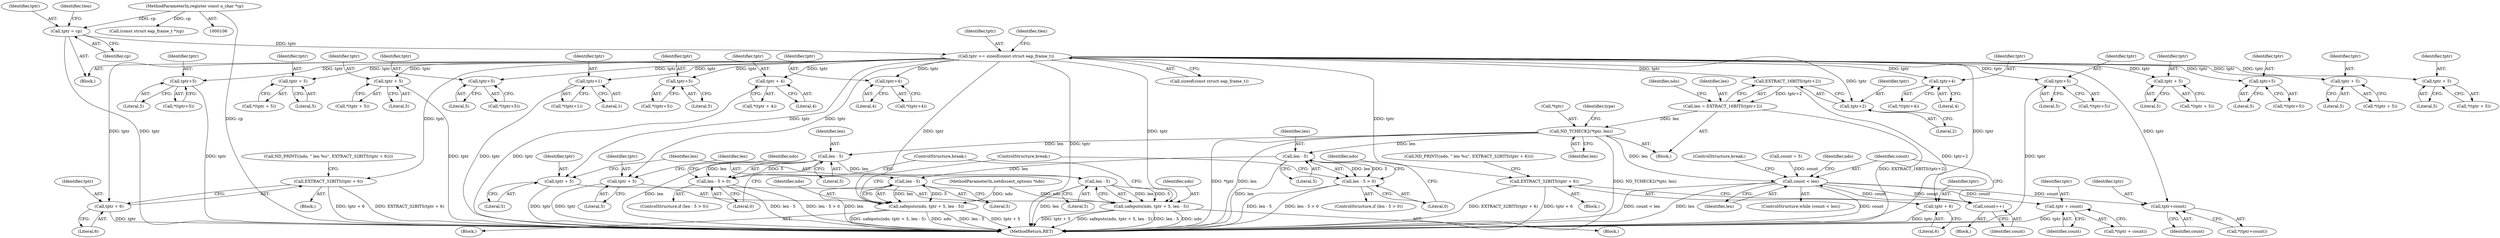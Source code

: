 digraph "1_tcpdump_985122081165753c7442bd7824c473eb9ff56308@API" {
"1000191" [label="(Call,tptr += sizeof(const struct eap_frame_t))"];
"1000121" [label="(Call,tptr = cp)"];
"1000108" [label="(MethodParameterIn,register const u_char *cp)"];
"1000211" [label="(Call,EXTRACT_16BITS(tptr+2))"];
"1000209" [label="(Call,len = EXTRACT_16BITS(tptr+2))"];
"1000233" [label="(Call,ND_TCHECK2(*tptr, len))"];
"1000271" [label="(Call,len - 5)"];
"1000270" [label="(Call,len - 5 > 0)"];
"1000285" [label="(Call,len - 5)"];
"1000280" [label="(Call,safeputs(ndo, tptr + 5, len - 5))"];
"1000292" [label="(Call,len - 5)"];
"1000291" [label="(Call,len - 5 > 0)"];
"1000306" [label="(Call,len - 5)"];
"1000301" [label="(Call,safeputs(ndo, tptr + 5, len - 5))"];
"1000315" [label="(Call,count < len)"];
"1000329" [label="(Call,tptr+count)"];
"1000333" [label="(Call,tptr + count)"];
"1000336" [label="(Call,count++)"];
"1000212" [label="(Call,tptr+2)"];
"1000229" [label="(Call,tptr+1)"];
"1000245" [label="(Call,tptr+4)"];
"1000258" [label="(Call,tptr+4)"];
"1000262" [label="(Call,tptr + 4)"];
"1000282" [label="(Call,tptr + 5)"];
"1000303" [label="(Call,tptr + 5)"];
"1000347" [label="(Call,tptr + 5)"];
"1000361" [label="(Call,tptr+5)"];
"1000365" [label="(Call,tptr + 5)"];
"1000371" [label="(Call,tptr+5)"];
"1000380" [label="(Call,EXTRACT_32BITS(tptr + 6))"];
"1000381" [label="(Call,tptr + 6)"];
"1000393" [label="(Call,tptr + 5)"];
"1000406" [label="(Call,tptr+5)"];
"1000410" [label="(Call,tptr + 5)"];
"1000416" [label="(Call,tptr+5)"];
"1000425" [label="(Call,EXTRACT_32BITS(tptr + 6))"];
"1000426" [label="(Call,tptr + 6)"];
"1000442" [label="(Call,tptr+5)"];
"1000446" [label="(Call,tptr + 5)"];
"1000203" [label="(Block,)"];
"1000468" [label="(MethodReturn,RET)"];
"1000246" [label="(Identifier,tptr)"];
"1000292" [label="(Call,len - 5)"];
"1000296" [label="(Block,)"];
"1000412" [label="(Literal,5)"];
"1000415" [label="(Call,*(tptr+5))"];
"1000332" [label="(Call,*(tptr + count))"];
"1000257" [label="(Call,*(tptr+4))"];
"1000334" [label="(Identifier,tptr)"];
"1000331" [label="(Identifier,count)"];
"1000262" [label="(Call,tptr + 4)"];
"1000192" [label="(Identifier,tptr)"];
"1000375" [label="(Call,ND_PRINT((ndo, \" len %u\", EXTRACT_32BITS(tptr + 6))))"];
"1000213" [label="(Identifier,tptr)"];
"1000417" [label="(Identifier,tptr)"];
"1000409" [label="(Call,*(tptr + 5))"];
"1000367" [label="(Literal,5)"];
"1000280" [label="(Call,safeputs(ndo, tptr + 5, len - 5))"];
"1000309" [label="(ControlStructure,break;)"];
"1000360" [label="(Call,*(tptr+5))"];
"1000363" [label="(Literal,5)"];
"1000129" [label="(Call,(const struct eap_frame_t *)cp)"];
"1000366" [label="(Identifier,tptr)"];
"1000282" [label="(Call,tptr + 5)"];
"1000392" [label="(Call,*(tptr + 5))"];
"1000245" [label="(Call,tptr+4)"];
"1000263" [label="(Identifier,tptr)"];
"1000446" [label="(Call,tptr + 5)"];
"1000271" [label="(Call,len - 5)"];
"1000349" [label="(Literal,5)"];
"1000122" [label="(Identifier,tptr)"];
"1000269" [label="(ControlStructure,if (len - 5 > 0))"];
"1000295" [label="(Literal,0)"];
"1000196" [label="(Identifier,tlen)"];
"1000284" [label="(Literal,5)"];
"1000335" [label="(Identifier,count)"];
"1000291" [label="(Call,len - 5 > 0)"];
"1000108" [label="(MethodParameterIn,register const u_char *cp)"];
"1000373" [label="(Literal,5)"];
"1000382" [label="(Identifier,tptr)"];
"1000362" [label="(Identifier,tptr)"];
"1000260" [label="(Literal,4)"];
"1000287" [label="(Literal,5)"];
"1000244" [label="(Call,*(tptr+4))"];
"1000305" [label="(Literal,5)"];
"1000395" [label="(Literal,5)"];
"1000125" [label="(Identifier,tlen)"];
"1000447" [label="(Identifier,tptr)"];
"1000273" [label="(Literal,5)"];
"1000336" [label="(Call,count++)"];
"1000230" [label="(Identifier,tptr)"];
"1000346" [label="(Call,*(tptr + 5))"];
"1000307" [label="(Identifier,len)"];
"1000110" [label="(Block,)"];
"1000217" [label="(Identifier,ndo)"];
"1000303" [label="(Call,tptr + 5)"];
"1000371" [label="(Call,tptr+5)"];
"1000299" [label="(Identifier,ndo)"];
"1000302" [label="(Identifier,ndo)"];
"1000290" [label="(ControlStructure,if (len - 5 > 0))"];
"1000236" [label="(Identifier,len)"];
"1000286" [label="(Identifier,len)"];
"1000443" [label="(Identifier,tptr)"];
"1000423" [label="(Block,)"];
"1000408" [label="(Literal,5)"];
"1000372" [label="(Identifier,tptr)"];
"1000270" [label="(Call,len - 5 > 0)"];
"1000418" [label="(Literal,5)"];
"1000191" [label="(Call,tptr += sizeof(const struct eap_frame_t))"];
"1000239" [label="(Identifier,type)"];
"1000210" [label="(Identifier,len)"];
"1000123" [label="(Identifier,cp)"];
"1000328" [label="(Call,*(tptr+count))"];
"1000316" [label="(Identifier,count)"];
"1000427" [label="(Identifier,tptr)"];
"1000383" [label="(Literal,6)"];
"1000347" [label="(Call,tptr + 5)"];
"1000285" [label="(Call,len - 5)"];
"1000229" [label="(Call,tptr+1)"];
"1000410" [label="(Call,tptr + 5)"];
"1000301" [label="(Call,safeputs(ndo, tptr + 5, len - 5))"];
"1000315" [label="(Call,count < len)"];
"1000231" [label="(Literal,1)"];
"1000234" [label="(Call,*tptr)"];
"1000333" [label="(Call,tptr + count)"];
"1000380" [label="(Call,EXTRACT_32BITS(tptr + 6))"];
"1000381" [label="(Call,tptr + 6)"];
"1000211" [label="(Call,EXTRACT_16BITS(tptr+2))"];
"1000306" [label="(Call,len - 5)"];
"1000426" [label="(Call,tptr + 6)"];
"1000209" [label="(Call,len = EXTRACT_16BITS(tptr+2))"];
"1000394" [label="(Identifier,tptr)"];
"1000317" [label="(Identifier,len)"];
"1000259" [label="(Identifier,tptr)"];
"1000321" [label="(Identifier,ndo)"];
"1000121" [label="(Call,tptr = cp)"];
"1000330" [label="(Identifier,tptr)"];
"1000428" [label="(Literal,6)"];
"1000365" [label="(Call,tptr + 5)"];
"1000378" [label="(Block,)"];
"1000275" [label="(Block,)"];
"1000329" [label="(Call,tptr+count)"];
"1000193" [label="(Call,sizeof(const struct eap_frame_t))"];
"1000405" [label="(Call,*(tptr+5))"];
"1000283" [label="(Identifier,tptr)"];
"1000264" [label="(Literal,4)"];
"1000348" [label="(Identifier,tptr)"];
"1000258" [label="(Call,tptr+4)"];
"1000278" [label="(Identifier,ndo)"];
"1000361" [label="(Call,tptr+5)"];
"1000233" [label="(Call,ND_TCHECK2(*tptr, len))"];
"1000318" [label="(Block,)"];
"1000444" [label="(Literal,5)"];
"1000314" [label="(ControlStructure,while (count < len))"];
"1000411" [label="(Identifier,tptr)"];
"1000448" [label="(Literal,5)"];
"1000416" [label="(Call,tptr+5)"];
"1000441" [label="(Call,*(tptr+5))"];
"1000406" [label="(Call,tptr+5)"];
"1000338" [label="(ControlStructure,break;)"];
"1000274" [label="(Literal,0)"];
"1000294" [label="(Literal,5)"];
"1000337" [label="(Identifier,count)"];
"1000293" [label="(Identifier,len)"];
"1000288" [label="(ControlStructure,break;)"];
"1000228" [label="(Call,*(tptr+1))"];
"1000212" [label="(Call,tptr+2)"];
"1000308" [label="(Literal,5)"];
"1000107" [label="(MethodParameterIn,netdissect_options *ndo)"];
"1000364" [label="(Call,*(tptr + 5))"];
"1000407" [label="(Identifier,tptr)"];
"1000304" [label="(Identifier,tptr)"];
"1000261" [label="(Call,*(tptr + 4))"];
"1000272" [label="(Identifier,len)"];
"1000445" [label="(Call,*(tptr + 5))"];
"1000442" [label="(Call,tptr+5)"];
"1000425" [label="(Call,EXTRACT_32BITS(tptr + 6))"];
"1000393" [label="(Call,tptr + 5)"];
"1000247" [label="(Literal,4)"];
"1000214" [label="(Literal,2)"];
"1000420" [label="(Call,ND_PRINT((ndo, \" len %u\", EXTRACT_32BITS(tptr + 6))))"];
"1000311" [label="(Call,count = 5)"];
"1000370" [label="(Call,*(tptr+5))"];
"1000281" [label="(Identifier,ndo)"];
"1000191" -> "1000110"  [label="AST: "];
"1000191" -> "1000193"  [label="CFG: "];
"1000192" -> "1000191"  [label="AST: "];
"1000193" -> "1000191"  [label="AST: "];
"1000196" -> "1000191"  [label="CFG: "];
"1000191" -> "1000468"  [label="DDG: tptr"];
"1000121" -> "1000191"  [label="DDG: tptr"];
"1000191" -> "1000211"  [label="DDG: tptr"];
"1000191" -> "1000212"  [label="DDG: tptr"];
"1000191" -> "1000229"  [label="DDG: tptr"];
"1000191" -> "1000245"  [label="DDG: tptr"];
"1000191" -> "1000258"  [label="DDG: tptr"];
"1000191" -> "1000262"  [label="DDG: tptr"];
"1000191" -> "1000280"  [label="DDG: tptr"];
"1000191" -> "1000282"  [label="DDG: tptr"];
"1000191" -> "1000301"  [label="DDG: tptr"];
"1000191" -> "1000303"  [label="DDG: tptr"];
"1000191" -> "1000329"  [label="DDG: tptr"];
"1000191" -> "1000347"  [label="DDG: tptr"];
"1000191" -> "1000361"  [label="DDG: tptr"];
"1000191" -> "1000365"  [label="DDG: tptr"];
"1000191" -> "1000371"  [label="DDG: tptr"];
"1000191" -> "1000380"  [label="DDG: tptr"];
"1000191" -> "1000381"  [label="DDG: tptr"];
"1000191" -> "1000393"  [label="DDG: tptr"];
"1000191" -> "1000406"  [label="DDG: tptr"];
"1000191" -> "1000410"  [label="DDG: tptr"];
"1000191" -> "1000416"  [label="DDG: tptr"];
"1000191" -> "1000425"  [label="DDG: tptr"];
"1000191" -> "1000426"  [label="DDG: tptr"];
"1000191" -> "1000442"  [label="DDG: tptr"];
"1000191" -> "1000446"  [label="DDG: tptr"];
"1000121" -> "1000110"  [label="AST: "];
"1000121" -> "1000123"  [label="CFG: "];
"1000122" -> "1000121"  [label="AST: "];
"1000123" -> "1000121"  [label="AST: "];
"1000125" -> "1000121"  [label="CFG: "];
"1000121" -> "1000468"  [label="DDG: tptr"];
"1000108" -> "1000121"  [label="DDG: cp"];
"1000108" -> "1000106"  [label="AST: "];
"1000108" -> "1000468"  [label="DDG: cp"];
"1000108" -> "1000129"  [label="DDG: cp"];
"1000211" -> "1000209"  [label="AST: "];
"1000211" -> "1000212"  [label="CFG: "];
"1000212" -> "1000211"  [label="AST: "];
"1000209" -> "1000211"  [label="CFG: "];
"1000211" -> "1000468"  [label="DDG: tptr+2"];
"1000211" -> "1000209"  [label="DDG: tptr+2"];
"1000209" -> "1000203"  [label="AST: "];
"1000210" -> "1000209"  [label="AST: "];
"1000217" -> "1000209"  [label="CFG: "];
"1000209" -> "1000468"  [label="DDG: EXTRACT_16BITS(tptr+2)"];
"1000209" -> "1000233"  [label="DDG: len"];
"1000233" -> "1000203"  [label="AST: "];
"1000233" -> "1000236"  [label="CFG: "];
"1000234" -> "1000233"  [label="AST: "];
"1000236" -> "1000233"  [label="AST: "];
"1000239" -> "1000233"  [label="CFG: "];
"1000233" -> "1000468"  [label="DDG: len"];
"1000233" -> "1000468"  [label="DDG: ND_TCHECK2(*tptr, len)"];
"1000233" -> "1000468"  [label="DDG: *tptr"];
"1000233" -> "1000271"  [label="DDG: len"];
"1000233" -> "1000292"  [label="DDG: len"];
"1000233" -> "1000315"  [label="DDG: len"];
"1000271" -> "1000270"  [label="AST: "];
"1000271" -> "1000273"  [label="CFG: "];
"1000272" -> "1000271"  [label="AST: "];
"1000273" -> "1000271"  [label="AST: "];
"1000274" -> "1000271"  [label="CFG: "];
"1000271" -> "1000468"  [label="DDG: len"];
"1000271" -> "1000270"  [label="DDG: len"];
"1000271" -> "1000270"  [label="DDG: 5"];
"1000271" -> "1000285"  [label="DDG: len"];
"1000270" -> "1000269"  [label="AST: "];
"1000270" -> "1000274"  [label="CFG: "];
"1000274" -> "1000270"  [label="AST: "];
"1000278" -> "1000270"  [label="CFG: "];
"1000288" -> "1000270"  [label="CFG: "];
"1000270" -> "1000468"  [label="DDG: len - 5 > 0"];
"1000270" -> "1000468"  [label="DDG: len - 5"];
"1000285" -> "1000280"  [label="AST: "];
"1000285" -> "1000287"  [label="CFG: "];
"1000286" -> "1000285"  [label="AST: "];
"1000287" -> "1000285"  [label="AST: "];
"1000280" -> "1000285"  [label="CFG: "];
"1000285" -> "1000468"  [label="DDG: len"];
"1000285" -> "1000280"  [label="DDG: len"];
"1000285" -> "1000280"  [label="DDG: 5"];
"1000280" -> "1000275"  [label="AST: "];
"1000281" -> "1000280"  [label="AST: "];
"1000282" -> "1000280"  [label="AST: "];
"1000288" -> "1000280"  [label="CFG: "];
"1000280" -> "1000468"  [label="DDG: len - 5"];
"1000280" -> "1000468"  [label="DDG: tptr + 5"];
"1000280" -> "1000468"  [label="DDG: safeputs(ndo, tptr + 5, len - 5)"];
"1000280" -> "1000468"  [label="DDG: ndo"];
"1000107" -> "1000280"  [label="DDG: ndo"];
"1000292" -> "1000291"  [label="AST: "];
"1000292" -> "1000294"  [label="CFG: "];
"1000293" -> "1000292"  [label="AST: "];
"1000294" -> "1000292"  [label="AST: "];
"1000295" -> "1000292"  [label="CFG: "];
"1000292" -> "1000468"  [label="DDG: len"];
"1000292" -> "1000291"  [label="DDG: len"];
"1000292" -> "1000291"  [label="DDG: 5"];
"1000292" -> "1000306"  [label="DDG: len"];
"1000291" -> "1000290"  [label="AST: "];
"1000291" -> "1000295"  [label="CFG: "];
"1000295" -> "1000291"  [label="AST: "];
"1000299" -> "1000291"  [label="CFG: "];
"1000309" -> "1000291"  [label="CFG: "];
"1000291" -> "1000468"  [label="DDG: len - 5 > 0"];
"1000291" -> "1000468"  [label="DDG: len - 5"];
"1000306" -> "1000301"  [label="AST: "];
"1000306" -> "1000308"  [label="CFG: "];
"1000307" -> "1000306"  [label="AST: "];
"1000308" -> "1000306"  [label="AST: "];
"1000301" -> "1000306"  [label="CFG: "];
"1000306" -> "1000468"  [label="DDG: len"];
"1000306" -> "1000301"  [label="DDG: len"];
"1000306" -> "1000301"  [label="DDG: 5"];
"1000301" -> "1000296"  [label="AST: "];
"1000302" -> "1000301"  [label="AST: "];
"1000303" -> "1000301"  [label="AST: "];
"1000309" -> "1000301"  [label="CFG: "];
"1000301" -> "1000468"  [label="DDG: tptr + 5"];
"1000301" -> "1000468"  [label="DDG: safeputs(ndo, tptr + 5, len - 5)"];
"1000301" -> "1000468"  [label="DDG: len - 5"];
"1000301" -> "1000468"  [label="DDG: ndo"];
"1000107" -> "1000301"  [label="DDG: ndo"];
"1000315" -> "1000314"  [label="AST: "];
"1000315" -> "1000317"  [label="CFG: "];
"1000316" -> "1000315"  [label="AST: "];
"1000317" -> "1000315"  [label="AST: "];
"1000321" -> "1000315"  [label="CFG: "];
"1000338" -> "1000315"  [label="CFG: "];
"1000315" -> "1000468"  [label="DDG: count"];
"1000315" -> "1000468"  [label="DDG: count < len"];
"1000315" -> "1000468"  [label="DDG: len"];
"1000311" -> "1000315"  [label="DDG: count"];
"1000336" -> "1000315"  [label="DDG: count"];
"1000315" -> "1000329"  [label="DDG: count"];
"1000315" -> "1000333"  [label="DDG: count"];
"1000315" -> "1000336"  [label="DDG: count"];
"1000329" -> "1000328"  [label="AST: "];
"1000329" -> "1000331"  [label="CFG: "];
"1000330" -> "1000329"  [label="AST: "];
"1000331" -> "1000329"  [label="AST: "];
"1000328" -> "1000329"  [label="CFG: "];
"1000333" -> "1000332"  [label="AST: "];
"1000333" -> "1000335"  [label="CFG: "];
"1000334" -> "1000333"  [label="AST: "];
"1000335" -> "1000333"  [label="AST: "];
"1000332" -> "1000333"  [label="CFG: "];
"1000333" -> "1000468"  [label="DDG: tptr"];
"1000336" -> "1000318"  [label="AST: "];
"1000336" -> "1000337"  [label="CFG: "];
"1000337" -> "1000336"  [label="AST: "];
"1000316" -> "1000336"  [label="CFG: "];
"1000212" -> "1000214"  [label="CFG: "];
"1000213" -> "1000212"  [label="AST: "];
"1000214" -> "1000212"  [label="AST: "];
"1000229" -> "1000228"  [label="AST: "];
"1000229" -> "1000231"  [label="CFG: "];
"1000230" -> "1000229"  [label="AST: "];
"1000231" -> "1000229"  [label="AST: "];
"1000228" -> "1000229"  [label="CFG: "];
"1000229" -> "1000468"  [label="DDG: tptr"];
"1000245" -> "1000244"  [label="AST: "];
"1000245" -> "1000247"  [label="CFG: "];
"1000246" -> "1000245"  [label="AST: "];
"1000247" -> "1000245"  [label="AST: "];
"1000244" -> "1000245"  [label="CFG: "];
"1000258" -> "1000257"  [label="AST: "];
"1000258" -> "1000260"  [label="CFG: "];
"1000259" -> "1000258"  [label="AST: "];
"1000260" -> "1000258"  [label="AST: "];
"1000257" -> "1000258"  [label="CFG: "];
"1000262" -> "1000261"  [label="AST: "];
"1000262" -> "1000264"  [label="CFG: "];
"1000263" -> "1000262"  [label="AST: "];
"1000264" -> "1000262"  [label="AST: "];
"1000261" -> "1000262"  [label="CFG: "];
"1000262" -> "1000468"  [label="DDG: tptr"];
"1000282" -> "1000284"  [label="CFG: "];
"1000283" -> "1000282"  [label="AST: "];
"1000284" -> "1000282"  [label="AST: "];
"1000286" -> "1000282"  [label="CFG: "];
"1000282" -> "1000468"  [label="DDG: tptr"];
"1000303" -> "1000305"  [label="CFG: "];
"1000304" -> "1000303"  [label="AST: "];
"1000305" -> "1000303"  [label="AST: "];
"1000307" -> "1000303"  [label="CFG: "];
"1000303" -> "1000468"  [label="DDG: tptr"];
"1000347" -> "1000346"  [label="AST: "];
"1000347" -> "1000349"  [label="CFG: "];
"1000348" -> "1000347"  [label="AST: "];
"1000349" -> "1000347"  [label="AST: "];
"1000346" -> "1000347"  [label="CFG: "];
"1000361" -> "1000360"  [label="AST: "];
"1000361" -> "1000363"  [label="CFG: "];
"1000362" -> "1000361"  [label="AST: "];
"1000363" -> "1000361"  [label="AST: "];
"1000360" -> "1000361"  [label="CFG: "];
"1000365" -> "1000364"  [label="AST: "];
"1000365" -> "1000367"  [label="CFG: "];
"1000366" -> "1000365"  [label="AST: "];
"1000367" -> "1000365"  [label="AST: "];
"1000364" -> "1000365"  [label="CFG: "];
"1000371" -> "1000370"  [label="AST: "];
"1000371" -> "1000373"  [label="CFG: "];
"1000372" -> "1000371"  [label="AST: "];
"1000373" -> "1000371"  [label="AST: "];
"1000370" -> "1000371"  [label="CFG: "];
"1000371" -> "1000468"  [label="DDG: tptr"];
"1000380" -> "1000378"  [label="AST: "];
"1000380" -> "1000381"  [label="CFG: "];
"1000381" -> "1000380"  [label="AST: "];
"1000375" -> "1000380"  [label="CFG: "];
"1000380" -> "1000468"  [label="DDG: EXTRACT_32BITS(tptr + 6)"];
"1000380" -> "1000468"  [label="DDG: tptr + 6"];
"1000381" -> "1000383"  [label="CFG: "];
"1000382" -> "1000381"  [label="AST: "];
"1000383" -> "1000381"  [label="AST: "];
"1000381" -> "1000468"  [label="DDG: tptr"];
"1000393" -> "1000392"  [label="AST: "];
"1000393" -> "1000395"  [label="CFG: "];
"1000394" -> "1000393"  [label="AST: "];
"1000395" -> "1000393"  [label="AST: "];
"1000392" -> "1000393"  [label="CFG: "];
"1000406" -> "1000405"  [label="AST: "];
"1000406" -> "1000408"  [label="CFG: "];
"1000407" -> "1000406"  [label="AST: "];
"1000408" -> "1000406"  [label="AST: "];
"1000405" -> "1000406"  [label="CFG: "];
"1000410" -> "1000409"  [label="AST: "];
"1000410" -> "1000412"  [label="CFG: "];
"1000411" -> "1000410"  [label="AST: "];
"1000412" -> "1000410"  [label="AST: "];
"1000409" -> "1000410"  [label="CFG: "];
"1000416" -> "1000415"  [label="AST: "];
"1000416" -> "1000418"  [label="CFG: "];
"1000417" -> "1000416"  [label="AST: "];
"1000418" -> "1000416"  [label="AST: "];
"1000415" -> "1000416"  [label="CFG: "];
"1000416" -> "1000468"  [label="DDG: tptr"];
"1000425" -> "1000423"  [label="AST: "];
"1000425" -> "1000426"  [label="CFG: "];
"1000426" -> "1000425"  [label="AST: "];
"1000420" -> "1000425"  [label="CFG: "];
"1000425" -> "1000468"  [label="DDG: tptr + 6"];
"1000425" -> "1000468"  [label="DDG: EXTRACT_32BITS(tptr + 6)"];
"1000426" -> "1000428"  [label="CFG: "];
"1000427" -> "1000426"  [label="AST: "];
"1000428" -> "1000426"  [label="AST: "];
"1000426" -> "1000468"  [label="DDG: tptr"];
"1000442" -> "1000441"  [label="AST: "];
"1000442" -> "1000444"  [label="CFG: "];
"1000443" -> "1000442"  [label="AST: "];
"1000444" -> "1000442"  [label="AST: "];
"1000441" -> "1000442"  [label="CFG: "];
"1000446" -> "1000445"  [label="AST: "];
"1000446" -> "1000448"  [label="CFG: "];
"1000447" -> "1000446"  [label="AST: "];
"1000448" -> "1000446"  [label="AST: "];
"1000445" -> "1000446"  [label="CFG: "];
"1000446" -> "1000468"  [label="DDG: tptr"];
}
